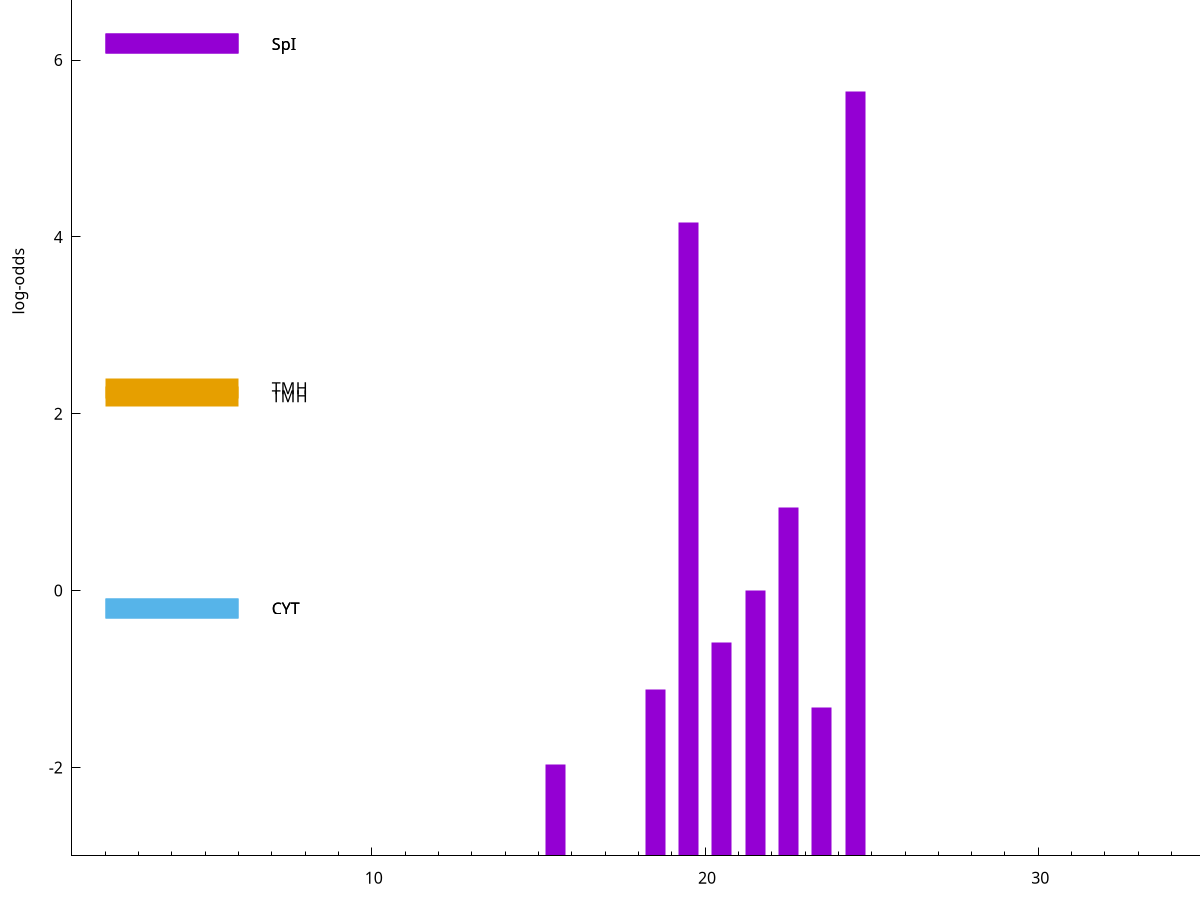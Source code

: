 set title "LipoP predictions for SRR5666568.gff"
set size 2., 1.4
set xrange [1:70] 
set mxtics 10
set yrange [-3:10]
set y2range [0:13]
set ylabel "log-odds"
set term postscript eps color solid "Helvetica" 30
set output "SRR5666568.gff400.eps"
set arrow from 2,6.18198 to 6,6.18198 nohead lt 1 lw 20
set label "SpI" at 7,6.18198
set arrow from 2,2.28796 to 6,2.28796 nohead lt 4 lw 20
set label "TMH" at 7,2.28796
set arrow from 2,2.19882 to 6,2.19882 nohead lt 4 lw 20
set label "TMH" at 7,2.19882
set arrow from 2,-0.200913 to 6,-0.200913 nohead lt 3 lw 20
set label "CYT" at 7,-0.200913
set arrow from 2,-0.200913 to 6,-0.200913 nohead lt 3 lw 20
set label "CYT" at 7,-0.200913
set arrow from 2,6.18198 to 6,6.18198 nohead lt 1 lw 20
set label "SpI" at 7,6.18198
# NOTE: The scores below are the log-odds scores with the threshold
# NOTE: subtracted (a hack to make gnuplot make the histogram all
# NOTE: look nice).
plot "-" axes x1y2 title "" with impulses lt 1 lw 20
24.500000 8.639870
19.500000 7.157020
22.500000 3.934659
21.500000 2.997396
20.500000 2.408535
18.500000 1.885840
23.500000 1.676410
15.500000 1.036040
e
exit
